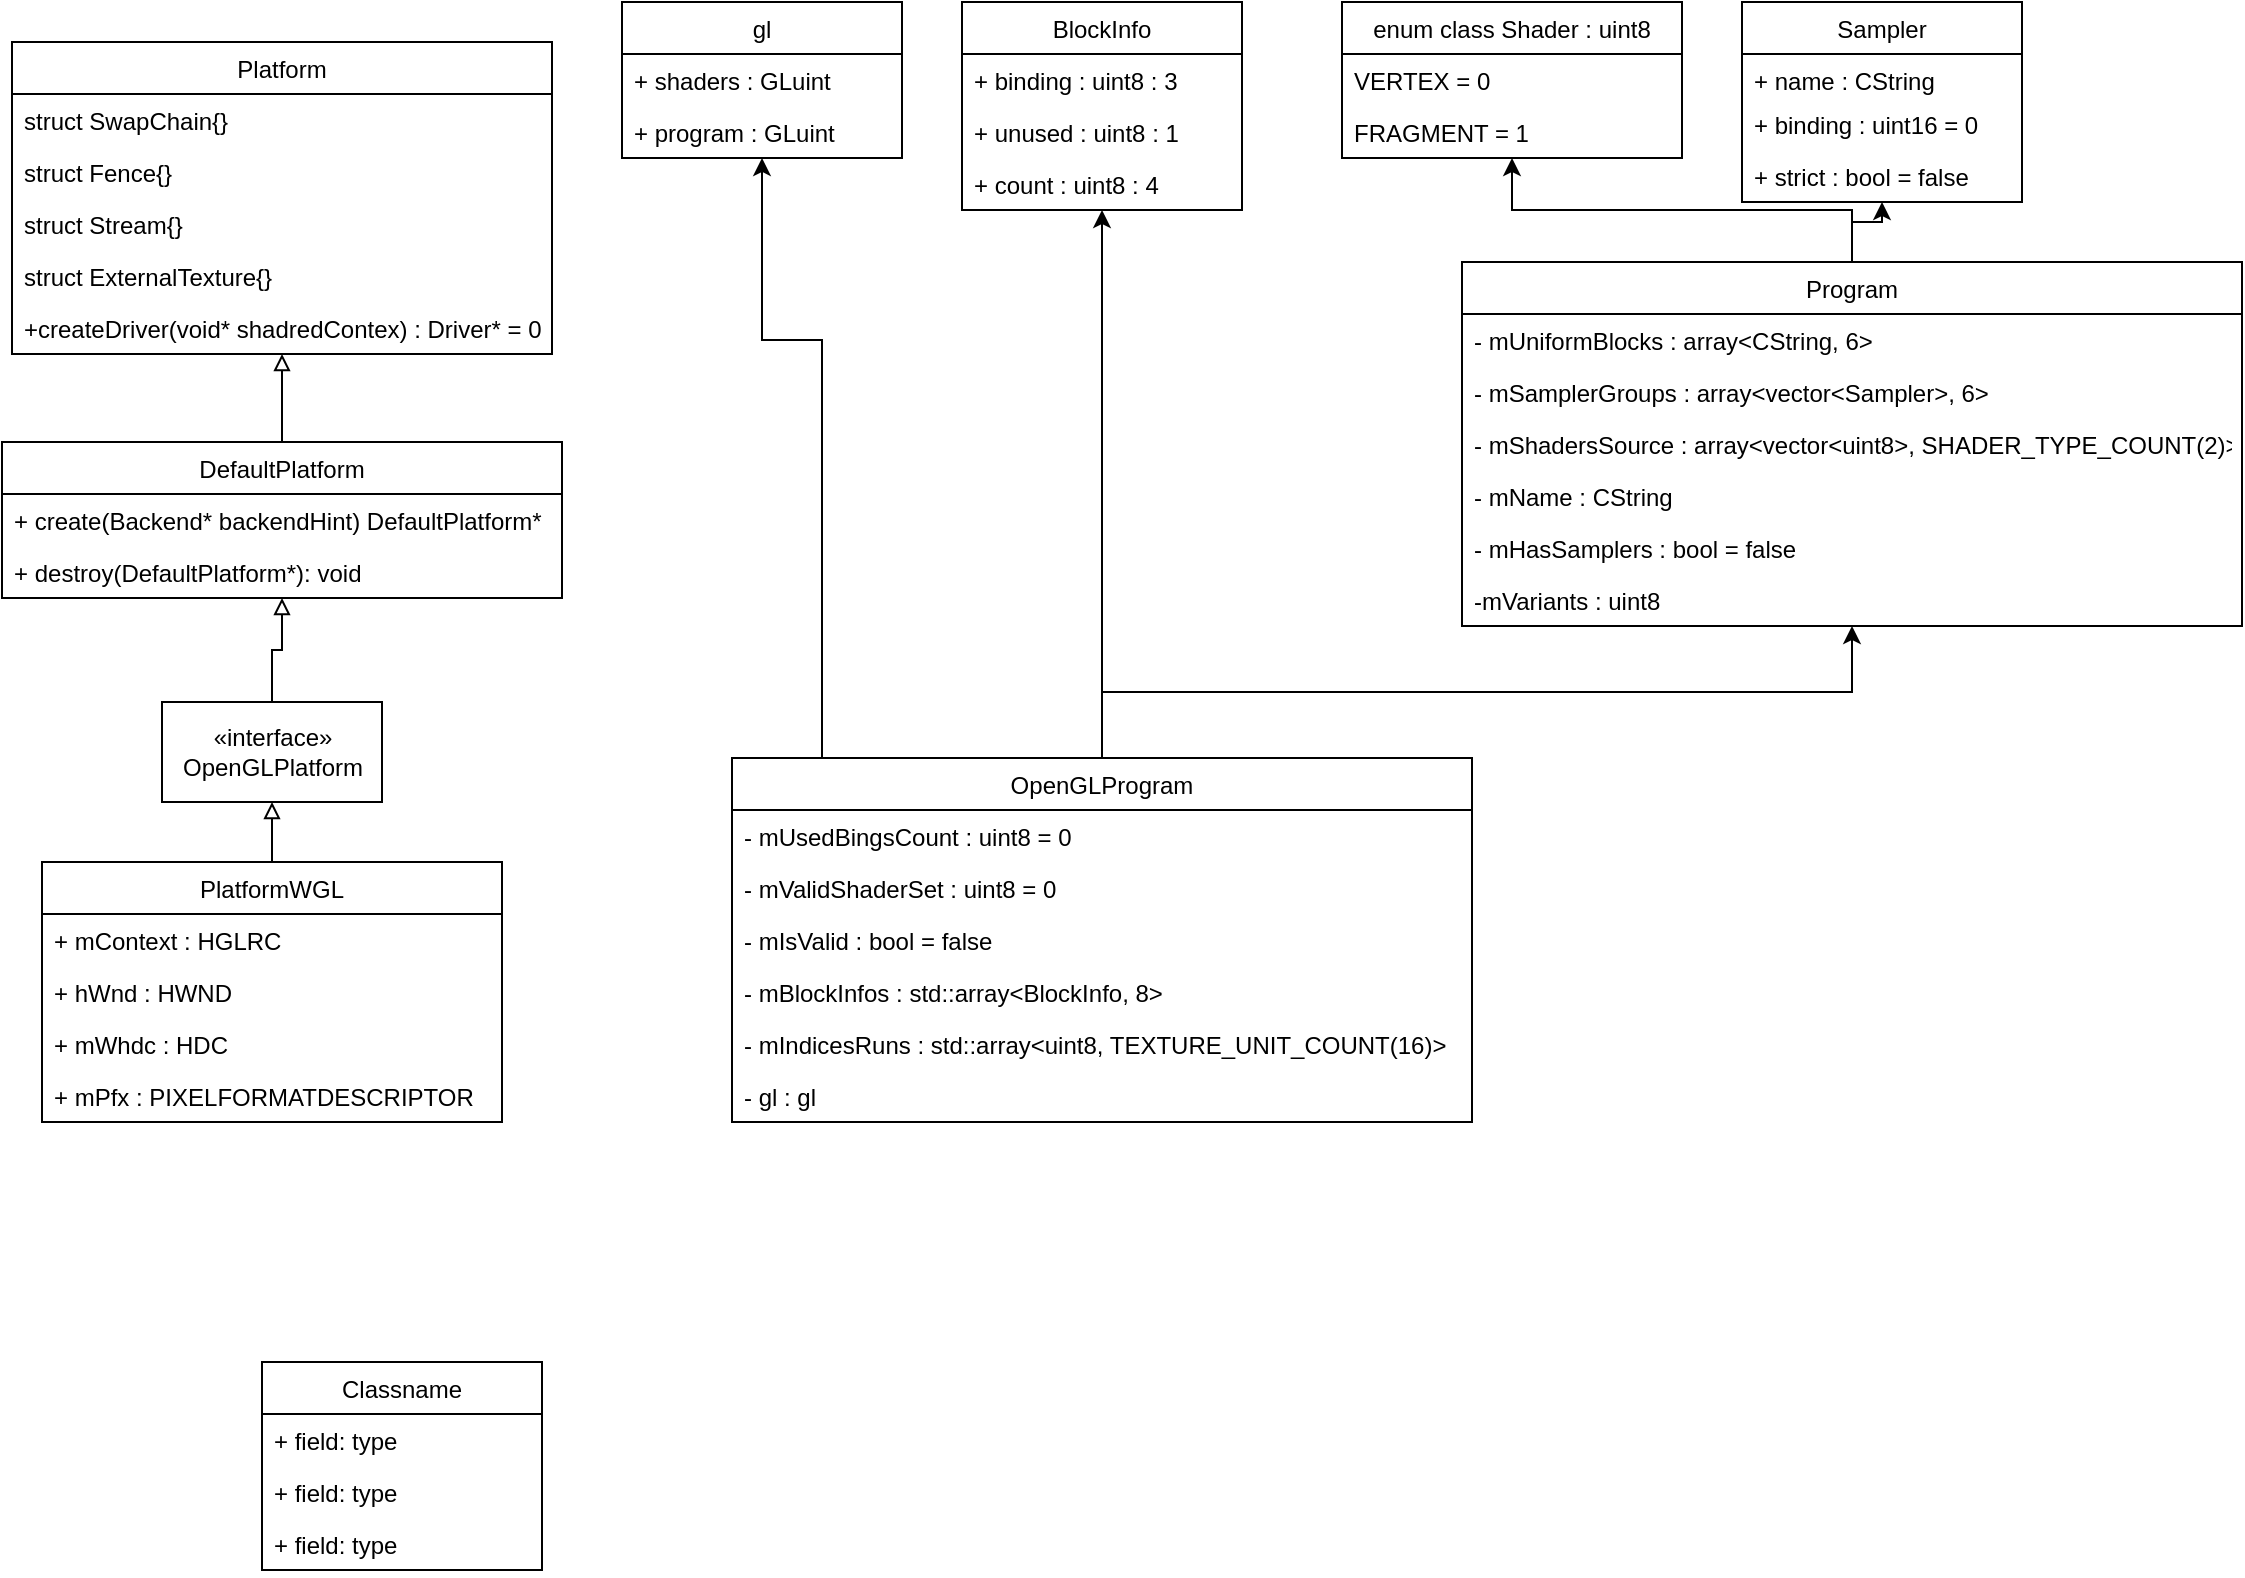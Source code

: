 <mxfile version="14.6.13" type="device"><diagram id="fX4jwfCCRDeup5B1McxO" name="第 1 页"><mxGraphModel dx="1198" dy="733" grid="1" gridSize="10" guides="1" tooltips="1" connect="1" arrows="1" fold="1" page="1" pageScale="1" pageWidth="1169" pageHeight="1654" math="0" shadow="0"><root><mxCell id="0"/><mxCell id="1" parent="0"/><mxCell id="PPBQxOH440pyN9JQNoUW-1" value="Platform" style="swimlane;fontStyle=0;childLayout=stackLayout;horizontal=1;startSize=26;fillColor=none;horizontalStack=0;resizeParent=1;resizeParentMax=0;resizeLast=0;collapsible=1;marginBottom=0;" parent="1" vertex="1"><mxGeometry x="35" y="30" width="270" height="156" as="geometry"/></mxCell><mxCell id="PPBQxOH440pyN9JQNoUW-2" value="struct SwapChain{}" style="text;strokeColor=none;fillColor=none;align=left;verticalAlign=top;spacingLeft=4;spacingRight=4;overflow=hidden;rotatable=0;points=[[0,0.5],[1,0.5]];portConstraint=eastwest;" parent="PPBQxOH440pyN9JQNoUW-1" vertex="1"><mxGeometry y="26" width="270" height="26" as="geometry"/></mxCell><mxCell id="PPBQxOH440pyN9JQNoUW-3" value="struct Fence{}" style="text;strokeColor=none;fillColor=none;align=left;verticalAlign=top;spacingLeft=4;spacingRight=4;overflow=hidden;rotatable=0;points=[[0,0.5],[1,0.5]];portConstraint=eastwest;" parent="PPBQxOH440pyN9JQNoUW-1" vertex="1"><mxGeometry y="52" width="270" height="26" as="geometry"/></mxCell><mxCell id="PPBQxOH440pyN9JQNoUW-4" value="struct Stream{}" style="text;strokeColor=none;fillColor=none;align=left;verticalAlign=top;spacingLeft=4;spacingRight=4;overflow=hidden;rotatable=0;points=[[0,0.5],[1,0.5]];portConstraint=eastwest;" parent="PPBQxOH440pyN9JQNoUW-1" vertex="1"><mxGeometry y="78" width="270" height="26" as="geometry"/></mxCell><mxCell id="PPBQxOH440pyN9JQNoUW-5" value="struct ExternalTexture{}" style="text;strokeColor=none;fillColor=none;align=left;verticalAlign=top;spacingLeft=4;spacingRight=4;overflow=hidden;rotatable=0;points=[[0,0.5],[1,0.5]];portConstraint=eastwest;" parent="PPBQxOH440pyN9JQNoUW-1" vertex="1"><mxGeometry y="104" width="270" height="26" as="geometry"/></mxCell><mxCell id="PPBQxOH440pyN9JQNoUW-13" value="+createDriver(void* shadredContex) : Driver* = 0" style="text;strokeColor=none;fillColor=none;align=left;verticalAlign=top;spacingLeft=4;spacingRight=4;overflow=hidden;rotatable=0;points=[[0,0.5],[1,0.5]];portConstraint=eastwest;" parent="PPBQxOH440pyN9JQNoUW-1" vertex="1"><mxGeometry y="130" width="270" height="26" as="geometry"/></mxCell><mxCell id="PPBQxOH440pyN9JQNoUW-11" style="edgeStyle=orthogonalEdgeStyle;rounded=0;orthogonalLoop=1;jettySize=auto;html=1;endArrow=block;endFill=0;" parent="1" source="PPBQxOH440pyN9JQNoUW-7" target="PPBQxOH440pyN9JQNoUW-1" edge="1"><mxGeometry relative="1" as="geometry"/></mxCell><mxCell id="PPBQxOH440pyN9JQNoUW-7" value="DefaultPlatform" style="swimlane;fontStyle=0;childLayout=stackLayout;horizontal=1;startSize=26;fillColor=none;horizontalStack=0;resizeParent=1;resizeParentMax=0;resizeLast=0;collapsible=1;marginBottom=0;" parent="1" vertex="1"><mxGeometry x="30" y="230" width="280" height="78" as="geometry"/></mxCell><mxCell id="PPBQxOH440pyN9JQNoUW-9" value="+ create(Backend* backendHint) DefaultPlatform*" style="text;strokeColor=none;fillColor=none;align=left;verticalAlign=top;spacingLeft=4;spacingRight=4;overflow=hidden;rotatable=0;points=[[0,0.5],[1,0.5]];portConstraint=eastwest;" parent="PPBQxOH440pyN9JQNoUW-7" vertex="1"><mxGeometry y="26" width="280" height="26" as="geometry"/></mxCell><mxCell id="PPBQxOH440pyN9JQNoUW-10" value="+ destroy(DefaultPlatform*): void" style="text;strokeColor=none;fillColor=none;align=left;verticalAlign=top;spacingLeft=4;spacingRight=4;overflow=hidden;rotatable=0;points=[[0,0.5],[1,0.5]];portConstraint=eastwest;" parent="PPBQxOH440pyN9JQNoUW-7" vertex="1"><mxGeometry y="52" width="280" height="26" as="geometry"/></mxCell><mxCell id="PPBQxOH440pyN9JQNoUW-19" style="edgeStyle=orthogonalEdgeStyle;rounded=0;orthogonalLoop=1;jettySize=auto;html=1;endArrow=block;endFill=0;" parent="1" source="PPBQxOH440pyN9JQNoUW-18" target="PPBQxOH440pyN9JQNoUW-7" edge="1"><mxGeometry relative="1" as="geometry"/></mxCell><mxCell id="PPBQxOH440pyN9JQNoUW-18" value="«interface»&lt;br&gt;OpenGLPlatform" style="html=1;" parent="1" vertex="1"><mxGeometry x="110" y="360" width="110" height="50" as="geometry"/></mxCell><mxCell id="PPBQxOH440pyN9JQNoUW-24" value="" style="edgeStyle=orthogonalEdgeStyle;rounded=0;orthogonalLoop=1;jettySize=auto;html=1;endArrow=block;endFill=0;" parent="1" source="PPBQxOH440pyN9JQNoUW-20" target="PPBQxOH440pyN9JQNoUW-18" edge="1"><mxGeometry relative="1" as="geometry"/></mxCell><mxCell id="PPBQxOH440pyN9JQNoUW-20" value="PlatformWGL" style="swimlane;fontStyle=0;childLayout=stackLayout;horizontal=1;startSize=26;fillColor=none;horizontalStack=0;resizeParent=1;resizeParentMax=0;resizeLast=0;collapsible=1;marginBottom=0;" parent="1" vertex="1"><mxGeometry x="50" y="440" width="230" height="130" as="geometry"/></mxCell><mxCell id="PPBQxOH440pyN9JQNoUW-21" value="+ mContext : HGLRC" style="text;strokeColor=none;fillColor=none;align=left;verticalAlign=top;spacingLeft=4;spacingRight=4;overflow=hidden;rotatable=0;points=[[0,0.5],[1,0.5]];portConstraint=eastwest;" parent="PPBQxOH440pyN9JQNoUW-20" vertex="1"><mxGeometry y="26" width="230" height="26" as="geometry"/></mxCell><mxCell id="PPBQxOH440pyN9JQNoUW-22" value="+ hWnd : HWND" style="text;strokeColor=none;fillColor=none;align=left;verticalAlign=top;spacingLeft=4;spacingRight=4;overflow=hidden;rotatable=0;points=[[0,0.5],[1,0.5]];portConstraint=eastwest;" parent="PPBQxOH440pyN9JQNoUW-20" vertex="1"><mxGeometry y="52" width="230" height="26" as="geometry"/></mxCell><mxCell id="PPBQxOH440pyN9JQNoUW-23" value="+ mWhdc : HDC" style="text;strokeColor=none;fillColor=none;align=left;verticalAlign=top;spacingLeft=4;spacingRight=4;overflow=hidden;rotatable=0;points=[[0,0.5],[1,0.5]];portConstraint=eastwest;" parent="PPBQxOH440pyN9JQNoUW-20" vertex="1"><mxGeometry y="78" width="230" height="26" as="geometry"/></mxCell><mxCell id="PPBQxOH440pyN9JQNoUW-25" value="+ mPfx : PIXELFORMATDESCRIPTOR" style="text;strokeColor=none;fillColor=none;align=left;verticalAlign=top;spacingLeft=4;spacingRight=4;overflow=hidden;rotatable=0;points=[[0,0.5],[1,0.5]];portConstraint=eastwest;" parent="PPBQxOH440pyN9JQNoUW-20" vertex="1"><mxGeometry y="104" width="230" height="26" as="geometry"/></mxCell><mxCell id="508LZlIP3bsUz4SIApg6-21" style="edgeStyle=orthogonalEdgeStyle;rounded=0;orthogonalLoop=1;jettySize=auto;html=1;" edge="1" parent="1" source="508LZlIP3bsUz4SIApg6-1" target="508LZlIP3bsUz4SIApg6-6"><mxGeometry relative="1" as="geometry"><Array as="points"><mxPoint x="440" y="179"/><mxPoint x="410" y="179"/></Array></mxGeometry></mxCell><mxCell id="508LZlIP3bsUz4SIApg6-22" style="edgeStyle=orthogonalEdgeStyle;rounded=0;orthogonalLoop=1;jettySize=auto;html=1;" edge="1" parent="1" source="508LZlIP3bsUz4SIApg6-1" target="508LZlIP3bsUz4SIApg6-14"><mxGeometry relative="1" as="geometry"/></mxCell><mxCell id="508LZlIP3bsUz4SIApg6-40" style="edgeStyle=orthogonalEdgeStyle;rounded=0;orthogonalLoop=1;jettySize=auto;html=1;" edge="1" parent="1" source="508LZlIP3bsUz4SIApg6-1" target="508LZlIP3bsUz4SIApg6-27"><mxGeometry relative="1" as="geometry"/></mxCell><mxCell id="508LZlIP3bsUz4SIApg6-1" value="OpenGLProgram" style="swimlane;fontStyle=0;childLayout=stackLayout;horizontal=1;startSize=26;fillColor=none;horizontalStack=0;resizeParent=1;resizeParentMax=0;resizeLast=0;collapsible=1;marginBottom=0;" vertex="1" parent="1"><mxGeometry x="395" y="388" width="370" height="182" as="geometry"/></mxCell><mxCell id="508LZlIP3bsUz4SIApg6-2" value="- mUsedBingsCount : uint8 = 0" style="text;strokeColor=none;fillColor=none;align=left;verticalAlign=top;spacingLeft=4;spacingRight=4;overflow=hidden;rotatable=0;points=[[0,0.5],[1,0.5]];portConstraint=eastwest;" vertex="1" parent="508LZlIP3bsUz4SIApg6-1"><mxGeometry y="26" width="370" height="26" as="geometry"/></mxCell><mxCell id="508LZlIP3bsUz4SIApg6-3" value="- mValidShaderSet : uint8 = 0" style="text;strokeColor=none;fillColor=none;align=left;verticalAlign=top;spacingLeft=4;spacingRight=4;overflow=hidden;rotatable=0;points=[[0,0.5],[1,0.5]];portConstraint=eastwest;" vertex="1" parent="508LZlIP3bsUz4SIApg6-1"><mxGeometry y="52" width="370" height="26" as="geometry"/></mxCell><mxCell id="508LZlIP3bsUz4SIApg6-4" value="- mIsValid : bool = false" style="text;strokeColor=none;fillColor=none;align=left;verticalAlign=top;spacingLeft=4;spacingRight=4;overflow=hidden;rotatable=0;points=[[0,0.5],[1,0.5]];portConstraint=eastwest;" vertex="1" parent="508LZlIP3bsUz4SIApg6-1"><mxGeometry y="78" width="370" height="26" as="geometry"/></mxCell><mxCell id="508LZlIP3bsUz4SIApg6-18" value="- mBlockInfos : std::array&lt;BlockInfo, 8&gt; " style="text;strokeColor=none;fillColor=none;align=left;verticalAlign=top;spacingLeft=4;spacingRight=4;overflow=hidden;rotatable=0;points=[[0,0.5],[1,0.5]];portConstraint=eastwest;" vertex="1" parent="508LZlIP3bsUz4SIApg6-1"><mxGeometry y="104" width="370" height="26" as="geometry"/></mxCell><mxCell id="508LZlIP3bsUz4SIApg6-19" value="- mIndicesRuns : std::array&lt;uint8, TEXTURE_UNIT_COUNT(16)&gt;" style="text;strokeColor=none;fillColor=none;align=left;verticalAlign=top;spacingLeft=4;spacingRight=4;overflow=hidden;rotatable=0;points=[[0,0.5],[1,0.5]];portConstraint=eastwest;" vertex="1" parent="508LZlIP3bsUz4SIApg6-1"><mxGeometry y="130" width="370" height="26" as="geometry"/></mxCell><mxCell id="508LZlIP3bsUz4SIApg6-20" value="- gl : gl" style="text;strokeColor=none;fillColor=none;align=left;verticalAlign=top;spacingLeft=4;spacingRight=4;overflow=hidden;rotatable=0;points=[[0,0.5],[1,0.5]];portConstraint=eastwest;" vertex="1" parent="508LZlIP3bsUz4SIApg6-1"><mxGeometry y="156" width="370" height="26" as="geometry"/></mxCell><mxCell id="508LZlIP3bsUz4SIApg6-6" value="gl" style="swimlane;fontStyle=0;childLayout=stackLayout;horizontal=1;startSize=26;fillColor=none;horizontalStack=0;resizeParent=1;resizeParentMax=0;resizeLast=0;collapsible=1;marginBottom=0;" vertex="1" parent="1"><mxGeometry x="340" y="10" width="140" height="78" as="geometry"/></mxCell><mxCell id="508LZlIP3bsUz4SIApg6-7" value="+ shaders : GLuint" style="text;strokeColor=none;fillColor=none;align=left;verticalAlign=top;spacingLeft=4;spacingRight=4;overflow=hidden;rotatable=0;points=[[0,0.5],[1,0.5]];portConstraint=eastwest;" vertex="1" parent="508LZlIP3bsUz4SIApg6-6"><mxGeometry y="26" width="140" height="26" as="geometry"/></mxCell><mxCell id="508LZlIP3bsUz4SIApg6-8" value="+ program : GLuint" style="text;strokeColor=none;fillColor=none;align=left;verticalAlign=top;spacingLeft=4;spacingRight=4;overflow=hidden;rotatable=0;points=[[0,0.5],[1,0.5]];portConstraint=eastwest;" vertex="1" parent="508LZlIP3bsUz4SIApg6-6"><mxGeometry y="52" width="140" height="26" as="geometry"/></mxCell><mxCell id="508LZlIP3bsUz4SIApg6-14" value="BlockInfo" style="swimlane;fontStyle=0;childLayout=stackLayout;horizontal=1;startSize=26;fillColor=none;horizontalStack=0;resizeParent=1;resizeParentMax=0;resizeLast=0;collapsible=1;marginBottom=0;" vertex="1" parent="1"><mxGeometry x="510" y="10" width="140" height="104" as="geometry"/></mxCell><mxCell id="508LZlIP3bsUz4SIApg6-15" value="+ binding : uint8 : 3" style="text;strokeColor=none;fillColor=none;align=left;verticalAlign=top;spacingLeft=4;spacingRight=4;overflow=hidden;rotatable=0;points=[[0,0.5],[1,0.5]];portConstraint=eastwest;" vertex="1" parent="508LZlIP3bsUz4SIApg6-14"><mxGeometry y="26" width="140" height="26" as="geometry"/></mxCell><mxCell id="508LZlIP3bsUz4SIApg6-16" value="+ unused : uint8 : 1" style="text;strokeColor=none;fillColor=none;align=left;verticalAlign=top;spacingLeft=4;spacingRight=4;overflow=hidden;rotatable=0;points=[[0,0.5],[1,0.5]];portConstraint=eastwest;" vertex="1" parent="508LZlIP3bsUz4SIApg6-14"><mxGeometry y="52" width="140" height="26" as="geometry"/></mxCell><mxCell id="508LZlIP3bsUz4SIApg6-17" value="+ count : uint8 : 4" style="text;strokeColor=none;fillColor=none;align=left;verticalAlign=top;spacingLeft=4;spacingRight=4;overflow=hidden;rotatable=0;points=[[0,0.5],[1,0.5]];portConstraint=eastwest;" vertex="1" parent="508LZlIP3bsUz4SIApg6-14"><mxGeometry y="78" width="140" height="26" as="geometry"/></mxCell><mxCell id="508LZlIP3bsUz4SIApg6-23" value="Sampler" style="swimlane;fontStyle=0;childLayout=stackLayout;horizontal=1;startSize=26;fillColor=none;horizontalStack=0;resizeParent=1;resizeParentMax=0;resizeLast=0;collapsible=1;marginBottom=0;" vertex="1" parent="1"><mxGeometry x="900" y="10" width="140" height="100" as="geometry"/></mxCell><mxCell id="508LZlIP3bsUz4SIApg6-24" value="+ name : CString" style="text;strokeColor=none;fillColor=none;align=left;verticalAlign=top;spacingLeft=4;spacingRight=4;overflow=hidden;rotatable=0;points=[[0,0.5],[1,0.5]];portConstraint=eastwest;" vertex="1" parent="508LZlIP3bsUz4SIApg6-23"><mxGeometry y="26" width="140" height="22" as="geometry"/></mxCell><mxCell id="508LZlIP3bsUz4SIApg6-25" value="+ binding : uint16 = 0" style="text;strokeColor=none;fillColor=none;align=left;verticalAlign=top;spacingLeft=4;spacingRight=4;overflow=hidden;rotatable=0;points=[[0,0.5],[1,0.5]];portConstraint=eastwest;" vertex="1" parent="508LZlIP3bsUz4SIApg6-23"><mxGeometry y="48" width="140" height="26" as="geometry"/></mxCell><mxCell id="508LZlIP3bsUz4SIApg6-26" value="+ strict : bool = false" style="text;strokeColor=none;fillColor=none;align=left;verticalAlign=top;spacingLeft=4;spacingRight=4;overflow=hidden;rotatable=0;points=[[0,0.5],[1,0.5]];portConstraint=eastwest;" vertex="1" parent="508LZlIP3bsUz4SIApg6-23"><mxGeometry y="74" width="140" height="26" as="geometry"/></mxCell><mxCell id="508LZlIP3bsUz4SIApg6-35" style="edgeStyle=orthogonalEdgeStyle;rounded=0;orthogonalLoop=1;jettySize=auto;html=1;" edge="1" parent="1" source="508LZlIP3bsUz4SIApg6-27" target="508LZlIP3bsUz4SIApg6-31"><mxGeometry relative="1" as="geometry"/></mxCell><mxCell id="508LZlIP3bsUz4SIApg6-36" style="edgeStyle=orthogonalEdgeStyle;rounded=0;orthogonalLoop=1;jettySize=auto;html=1;" edge="1" parent="1" source="508LZlIP3bsUz4SIApg6-27" target="508LZlIP3bsUz4SIApg6-23"><mxGeometry relative="1" as="geometry"/></mxCell><mxCell id="508LZlIP3bsUz4SIApg6-27" value="Program" style="swimlane;fontStyle=0;childLayout=stackLayout;horizontal=1;startSize=26;fillColor=none;horizontalStack=0;resizeParent=1;resizeParentMax=0;resizeLast=0;collapsible=1;marginBottom=0;" vertex="1" parent="1"><mxGeometry x="760" y="140" width="390" height="182" as="geometry"/></mxCell><mxCell id="508LZlIP3bsUz4SIApg6-28" value="- mUniformBlocks : array&lt;CString, 6&gt;" style="text;strokeColor=none;fillColor=none;align=left;verticalAlign=top;spacingLeft=4;spacingRight=4;overflow=hidden;rotatable=0;points=[[0,0.5],[1,0.5]];portConstraint=eastwest;" vertex="1" parent="508LZlIP3bsUz4SIApg6-27"><mxGeometry y="26" width="390" height="26" as="geometry"/></mxCell><mxCell id="508LZlIP3bsUz4SIApg6-29" value="- mSamplerGroups : array&lt;vector&lt;Sampler&gt;, 6&gt;" style="text;strokeColor=none;fillColor=none;align=left;verticalAlign=top;spacingLeft=4;spacingRight=4;overflow=hidden;rotatable=0;points=[[0,0.5],[1,0.5]];portConstraint=eastwest;" vertex="1" parent="508LZlIP3bsUz4SIApg6-27"><mxGeometry y="52" width="390" height="26" as="geometry"/></mxCell><mxCell id="508LZlIP3bsUz4SIApg6-30" value="- mShadersSource : array&lt;vector&lt;uint8&gt;, SHADER_TYPE_COUNT(2)&gt;" style="text;strokeColor=none;fillColor=none;align=left;verticalAlign=top;spacingLeft=4;spacingRight=4;overflow=hidden;rotatable=0;points=[[0,0.5],[1,0.5]];portConstraint=eastwest;" vertex="1" parent="508LZlIP3bsUz4SIApg6-27"><mxGeometry y="78" width="390" height="26" as="geometry"/></mxCell><mxCell id="508LZlIP3bsUz4SIApg6-37" value="- mName : CString" style="text;strokeColor=none;fillColor=none;align=left;verticalAlign=top;spacingLeft=4;spacingRight=4;overflow=hidden;rotatable=0;points=[[0,0.5],[1,0.5]];portConstraint=eastwest;" vertex="1" parent="508LZlIP3bsUz4SIApg6-27"><mxGeometry y="104" width="390" height="26" as="geometry"/></mxCell><mxCell id="508LZlIP3bsUz4SIApg6-39" value="- mHasSamplers : bool = false" style="text;strokeColor=none;fillColor=none;align=left;verticalAlign=top;spacingLeft=4;spacingRight=4;overflow=hidden;rotatable=0;points=[[0,0.5],[1,0.5]];portConstraint=eastwest;" vertex="1" parent="508LZlIP3bsUz4SIApg6-27"><mxGeometry y="130" width="390" height="26" as="geometry"/></mxCell><mxCell id="508LZlIP3bsUz4SIApg6-38" value="-mVariants : uint8" style="text;strokeColor=none;fillColor=none;align=left;verticalAlign=top;spacingLeft=4;spacingRight=4;overflow=hidden;rotatable=0;points=[[0,0.5],[1,0.5]];portConstraint=eastwest;" vertex="1" parent="508LZlIP3bsUz4SIApg6-27"><mxGeometry y="156" width="390" height="26" as="geometry"/></mxCell><mxCell id="508LZlIP3bsUz4SIApg6-31" value="enum class Shader : uint8" style="swimlane;fontStyle=0;childLayout=stackLayout;horizontal=1;startSize=26;fillColor=none;horizontalStack=0;resizeParent=1;resizeParentMax=0;resizeLast=0;collapsible=1;marginBottom=0;" vertex="1" parent="1"><mxGeometry x="700" y="10" width="170" height="78" as="geometry"/></mxCell><mxCell id="508LZlIP3bsUz4SIApg6-32" value="VERTEX = 0" style="text;strokeColor=none;fillColor=none;align=left;verticalAlign=top;spacingLeft=4;spacingRight=4;overflow=hidden;rotatable=0;points=[[0,0.5],[1,0.5]];portConstraint=eastwest;" vertex="1" parent="508LZlIP3bsUz4SIApg6-31"><mxGeometry y="26" width="170" height="26" as="geometry"/></mxCell><mxCell id="508LZlIP3bsUz4SIApg6-33" value="FRAGMENT = 1" style="text;strokeColor=none;fillColor=none;align=left;verticalAlign=top;spacingLeft=4;spacingRight=4;overflow=hidden;rotatable=0;points=[[0,0.5],[1,0.5]];portConstraint=eastwest;" vertex="1" parent="508LZlIP3bsUz4SIApg6-31"><mxGeometry y="52" width="170" height="26" as="geometry"/></mxCell><mxCell id="508LZlIP3bsUz4SIApg6-41" value="Classname" style="swimlane;fontStyle=0;childLayout=stackLayout;horizontal=1;startSize=26;fillColor=none;horizontalStack=0;resizeParent=1;resizeParentMax=0;resizeLast=0;collapsible=1;marginBottom=0;" vertex="1" parent="1"><mxGeometry x="160" y="690" width="140" height="104" as="geometry"/></mxCell><mxCell id="508LZlIP3bsUz4SIApg6-42" value="+ field: type" style="text;strokeColor=none;fillColor=none;align=left;verticalAlign=top;spacingLeft=4;spacingRight=4;overflow=hidden;rotatable=0;points=[[0,0.5],[1,0.5]];portConstraint=eastwest;" vertex="1" parent="508LZlIP3bsUz4SIApg6-41"><mxGeometry y="26" width="140" height="26" as="geometry"/></mxCell><mxCell id="508LZlIP3bsUz4SIApg6-43" value="+ field: type" style="text;strokeColor=none;fillColor=none;align=left;verticalAlign=top;spacingLeft=4;spacingRight=4;overflow=hidden;rotatable=0;points=[[0,0.5],[1,0.5]];portConstraint=eastwest;" vertex="1" parent="508LZlIP3bsUz4SIApg6-41"><mxGeometry y="52" width="140" height="26" as="geometry"/></mxCell><mxCell id="508LZlIP3bsUz4SIApg6-44" value="+ field: type" style="text;strokeColor=none;fillColor=none;align=left;verticalAlign=top;spacingLeft=4;spacingRight=4;overflow=hidden;rotatable=0;points=[[0,0.5],[1,0.5]];portConstraint=eastwest;" vertex="1" parent="508LZlIP3bsUz4SIApg6-41"><mxGeometry y="78" width="140" height="26" as="geometry"/></mxCell></root></mxGraphModel></diagram></mxfile>
